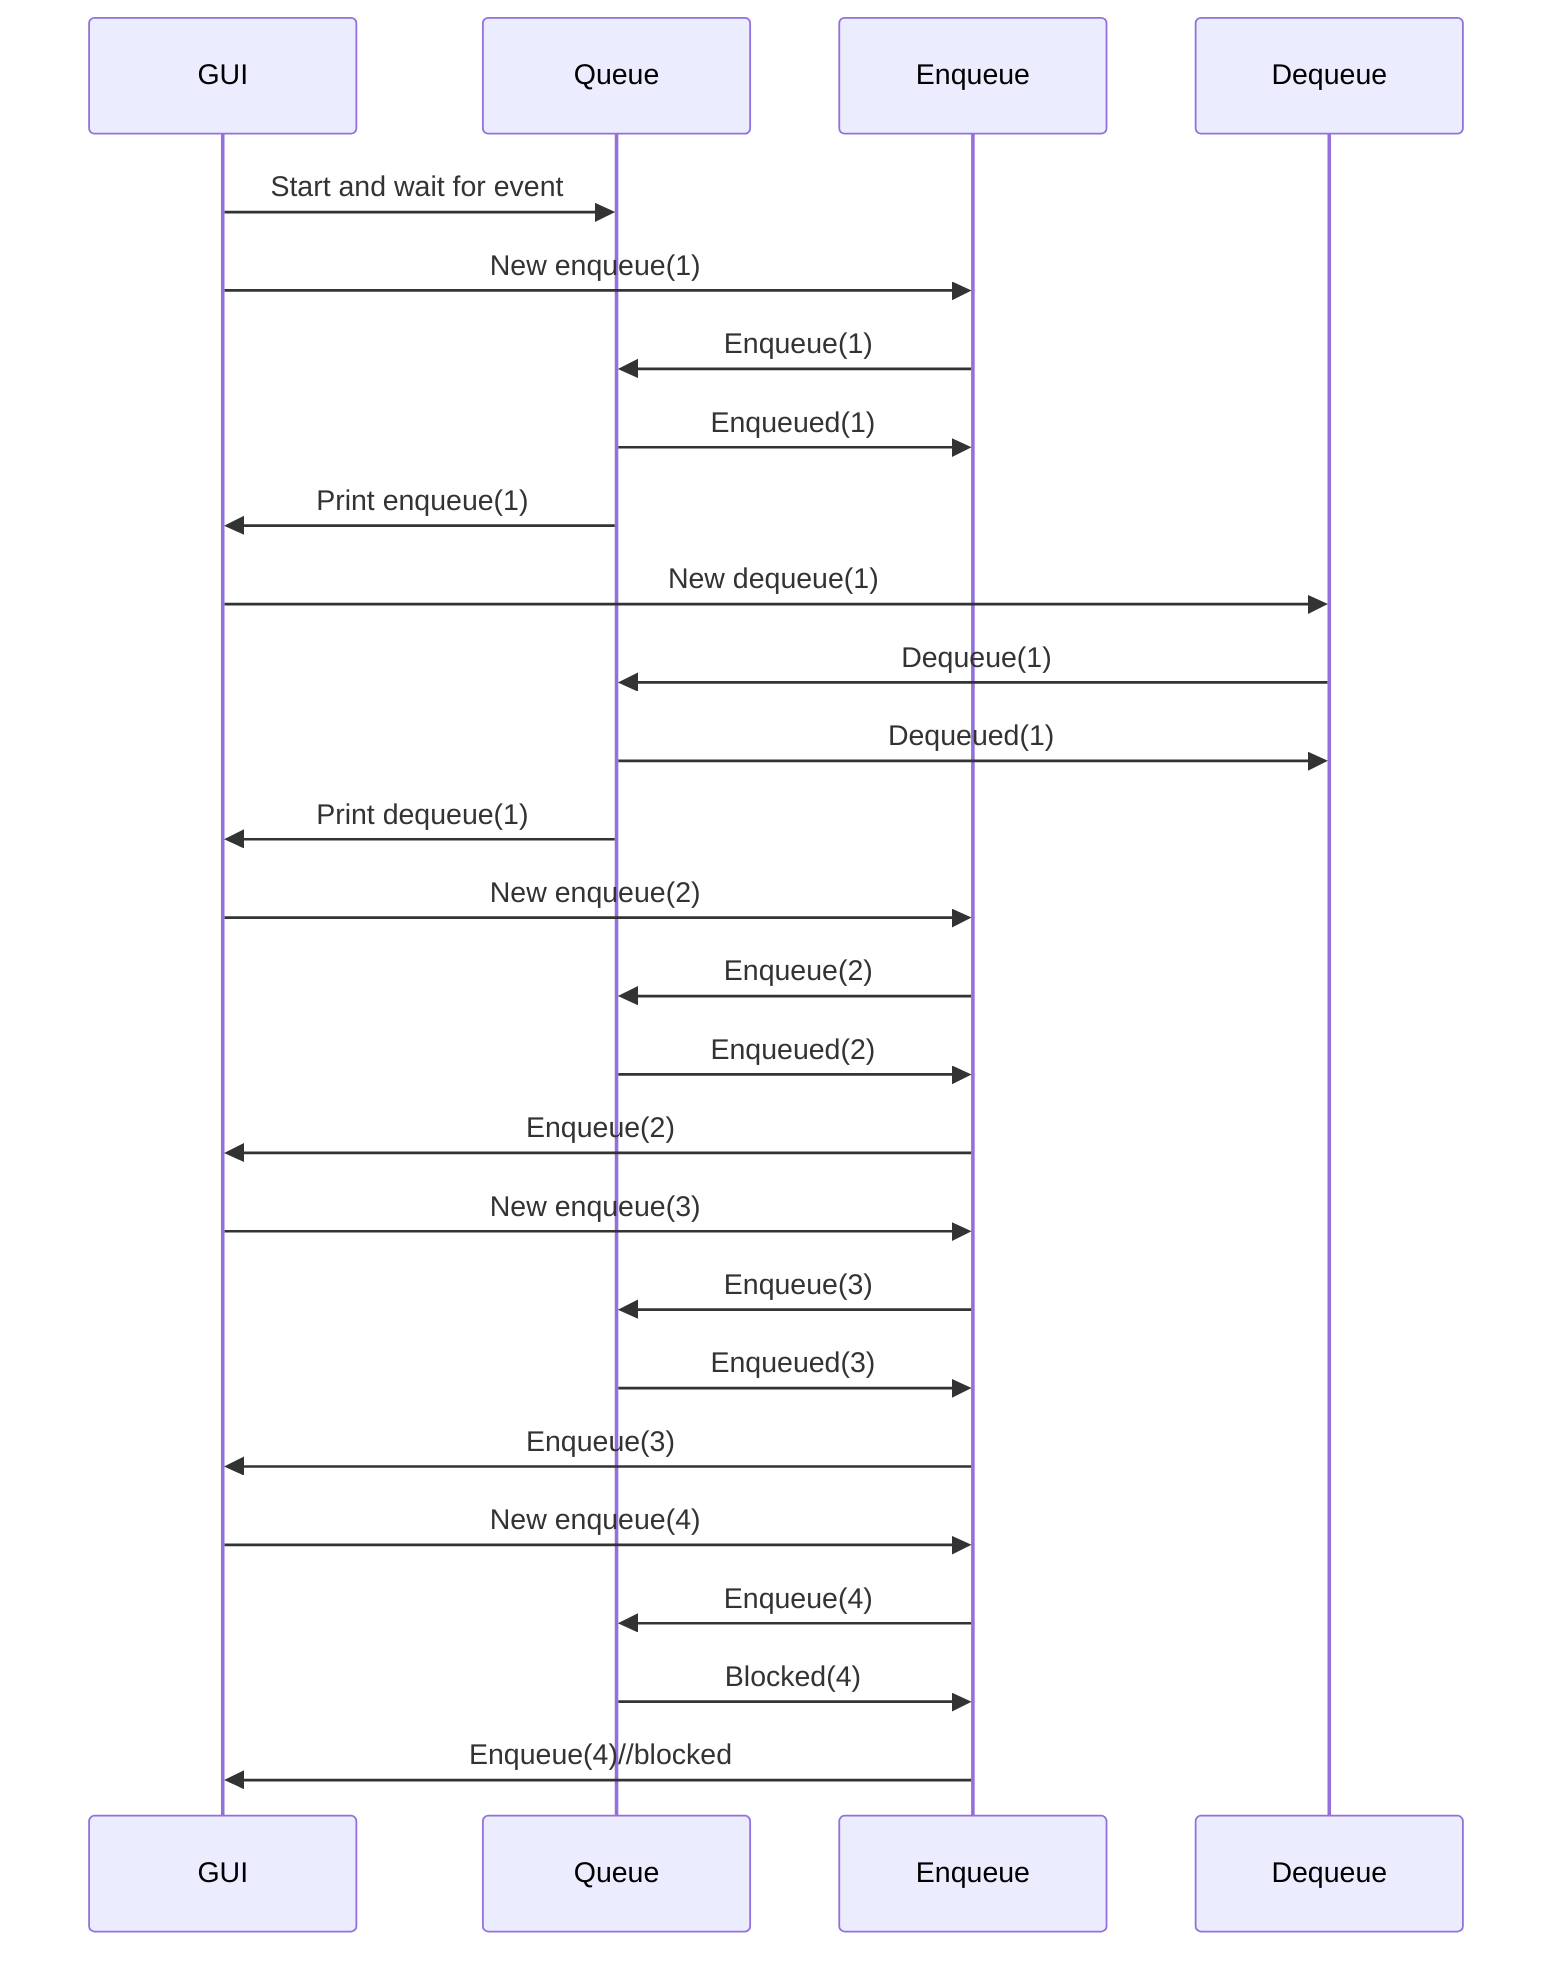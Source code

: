 sequenceDiagram
    participant G as GUI
    participant Q as Queue
    participant E as Enqueue
    participant D as Dequeue
    G->>Q: Start and wait for event
    G->>E: New enqueue(1) 
    E->>Q: Enqueue(1)
    Q->>E: Enqueued(1)
    Q->>G: Print enqueue(1)
    G->>D: New dequeue(1)
    D->>Q: Dequeue(1)
    Q->>D: Dequeued(1)
    Q->>G: Print dequeue(1)
    G->>E: New enqueue(2)
    E->>Q: Enqueue(2)
    Q->>E: Enqueued(2)
    E->>G: Enqueue(2)
    G->>E: New enqueue(3)
    E->>Q: Enqueue(3)
    Q->>E: Enqueued(3)
    E->>G: Enqueue(3)
    G->>E: New enqueue(4)
    E->>Q: Enqueue(4)
    Q->>E: Blocked(4)
    E->>G: Enqueue(4)//blocked